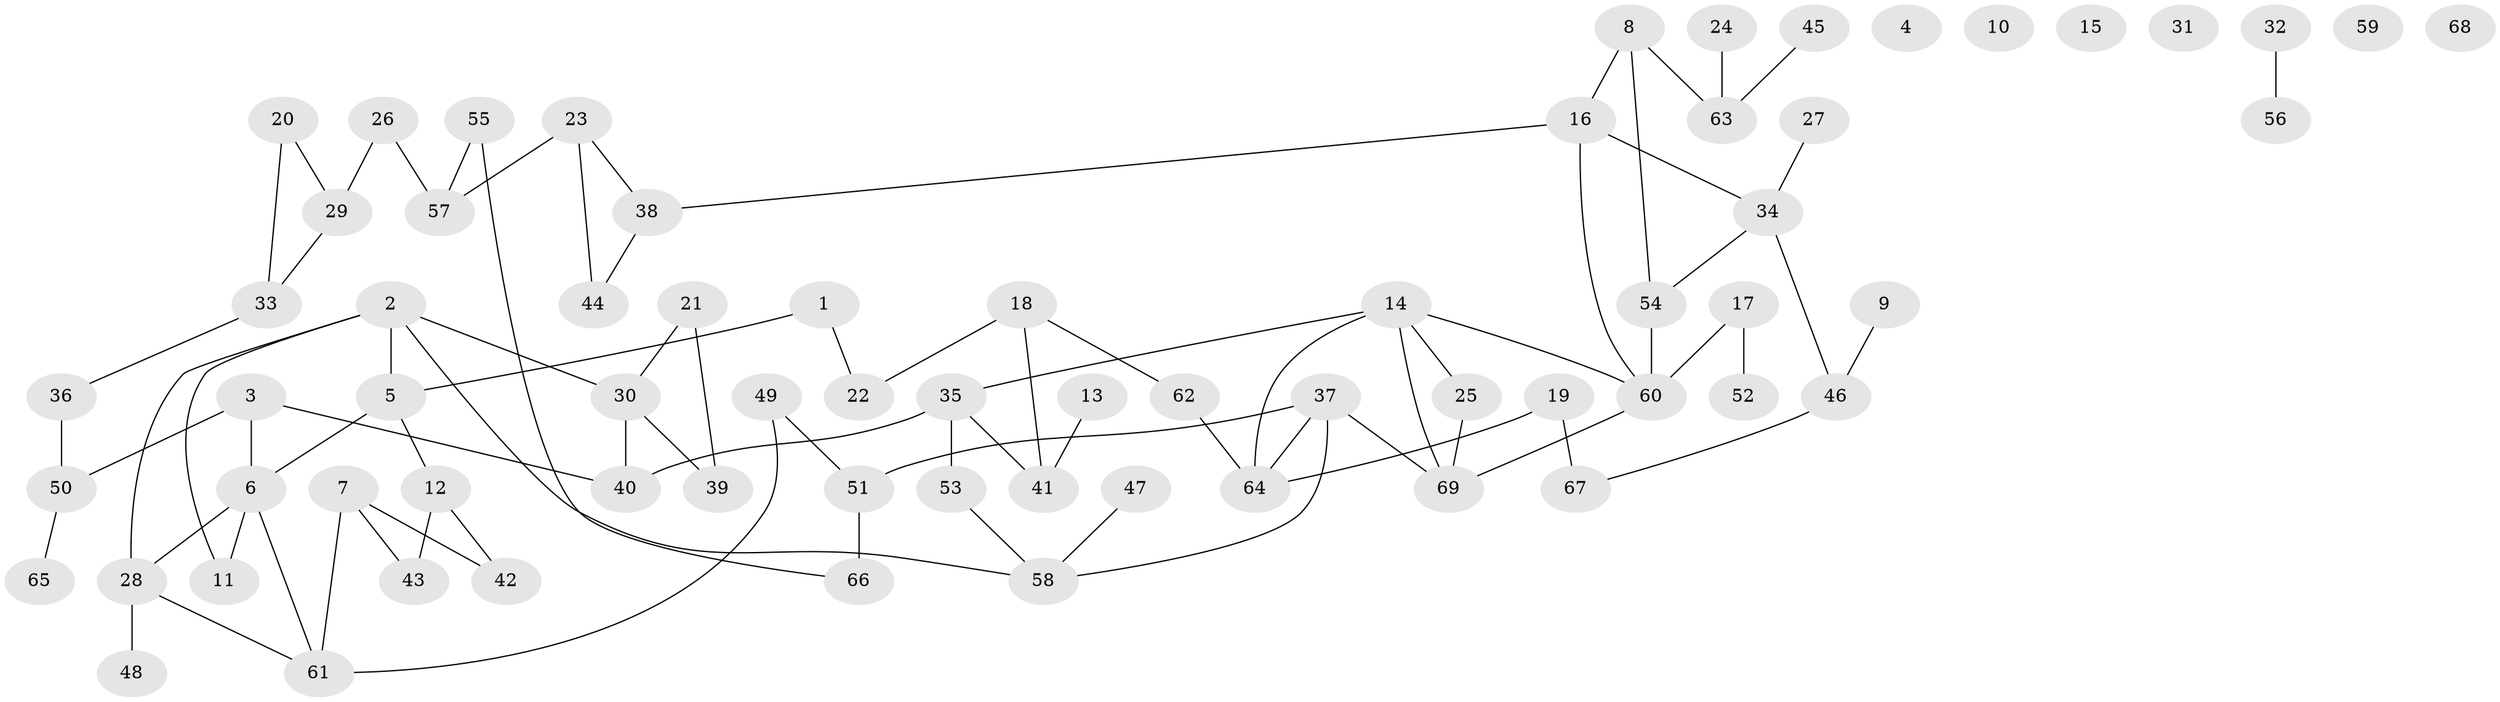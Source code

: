 // coarse degree distribution, {2: 0.2, 6: 0.08888888888888889, 4: 0.15555555555555556, 0: 0.15555555555555556, 1: 0.24444444444444444, 3: 0.13333333333333333, 5: 0.022222222222222223}
// Generated by graph-tools (version 1.1) at 2025/23/03/03/25 07:23:24]
// undirected, 69 vertices, 83 edges
graph export_dot {
graph [start="1"]
  node [color=gray90,style=filled];
  1;
  2;
  3;
  4;
  5;
  6;
  7;
  8;
  9;
  10;
  11;
  12;
  13;
  14;
  15;
  16;
  17;
  18;
  19;
  20;
  21;
  22;
  23;
  24;
  25;
  26;
  27;
  28;
  29;
  30;
  31;
  32;
  33;
  34;
  35;
  36;
  37;
  38;
  39;
  40;
  41;
  42;
  43;
  44;
  45;
  46;
  47;
  48;
  49;
  50;
  51;
  52;
  53;
  54;
  55;
  56;
  57;
  58;
  59;
  60;
  61;
  62;
  63;
  64;
  65;
  66;
  67;
  68;
  69;
  1 -- 5;
  1 -- 22;
  2 -- 5;
  2 -- 11;
  2 -- 28;
  2 -- 30;
  2 -- 58;
  3 -- 6;
  3 -- 40;
  3 -- 50;
  5 -- 6;
  5 -- 12;
  6 -- 11;
  6 -- 28;
  6 -- 61;
  7 -- 42;
  7 -- 43;
  7 -- 61;
  8 -- 16;
  8 -- 54;
  8 -- 63;
  9 -- 46;
  12 -- 42;
  12 -- 43;
  13 -- 41;
  14 -- 25;
  14 -- 35;
  14 -- 60;
  14 -- 64;
  14 -- 69;
  16 -- 34;
  16 -- 38;
  16 -- 60;
  17 -- 52;
  17 -- 60;
  18 -- 22;
  18 -- 41;
  18 -- 62;
  19 -- 64;
  19 -- 67;
  20 -- 29;
  20 -- 33;
  21 -- 30;
  21 -- 39;
  23 -- 38;
  23 -- 44;
  23 -- 57;
  24 -- 63;
  25 -- 69;
  26 -- 29;
  26 -- 57;
  27 -- 34;
  28 -- 48;
  28 -- 61;
  29 -- 33;
  30 -- 39;
  30 -- 40;
  32 -- 56;
  33 -- 36;
  34 -- 46;
  34 -- 54;
  35 -- 40;
  35 -- 41;
  35 -- 53;
  36 -- 50;
  37 -- 51;
  37 -- 58;
  37 -- 64;
  37 -- 69;
  38 -- 44;
  45 -- 63;
  46 -- 67;
  47 -- 58;
  49 -- 51;
  49 -- 61;
  50 -- 65;
  51 -- 66;
  53 -- 58;
  54 -- 60;
  55 -- 57;
  55 -- 66;
  60 -- 69;
  62 -- 64;
}
